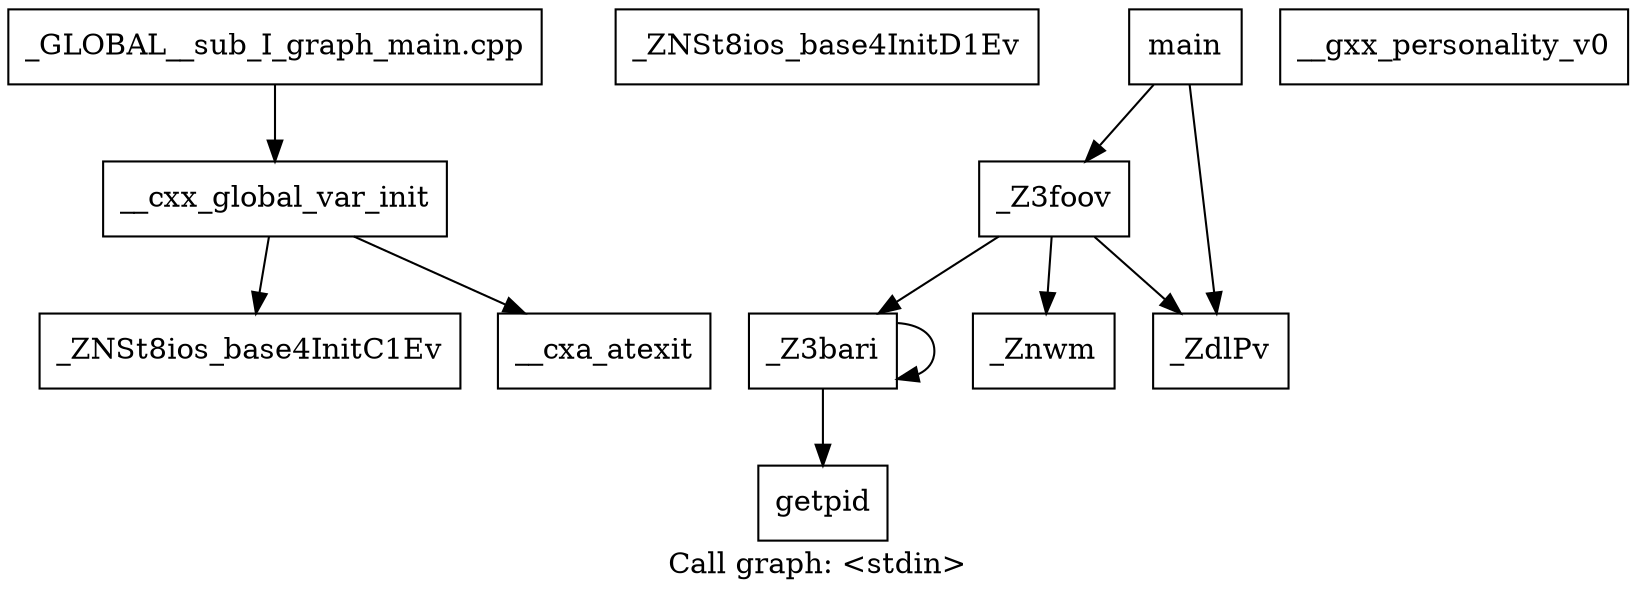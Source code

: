 digraph "Call graph: \<stdin\>" {
	label="Call graph: \<stdin\>";

	Node0x55fd70ae62a0 [shape=record,label="{__cxx_global_var_init}"];
	Node0x55fd70ae62a0 -> Node0x55fd70ae6320;
	Node0x55fd70ae62a0 -> Node0x55fd70adea10;
	Node0x55fd70ae6320 [shape=record,label="{_ZNSt8ios_base4InitC1Ev}"];
	Node0x55fd70adeac0 [shape=record,label="{_ZNSt8ios_base4InitD1Ev}"];
	Node0x55fd70adea10 [shape=record,label="{__cxa_atexit}"];
	Node0x55fd70af1300 [shape=record,label="{_Z3bari}"];
	Node0x55fd70af1300 -> Node0x55fd70af1300;
	Node0x55fd70af1300 -> Node0x55fd70af13b0;
	Node0x55fd70af13b0 [shape=record,label="{getpid}"];
	Node0x55fd70af1580 [shape=record,label="{_Z3foov}"];
	Node0x55fd70af1580 -> Node0x55fd70af1600;
	Node0x55fd70af1580 -> Node0x55fd70af1300;
	Node0x55fd70af1580 -> Node0x55fd70af16b0;
	Node0x55fd70af1600 [shape=record,label="{_Znwm}"];
	Node0x55fd70af1730 [shape=record,label="{__gxx_personality_v0}"];
	Node0x55fd70af16b0 [shape=record,label="{_ZdlPv}"];
	Node0x55fd70af1aa0 [shape=record,label="{main}"];
	Node0x55fd70af1aa0 -> Node0x55fd70af1580;
	Node0x55fd70af1aa0 -> Node0x55fd70af16b0;
	Node0x55fd70af1b50 [shape=record,label="{_GLOBAL__sub_I_graph_main.cpp}"];
	Node0x55fd70af1b50 -> Node0x55fd70ae62a0;
}

